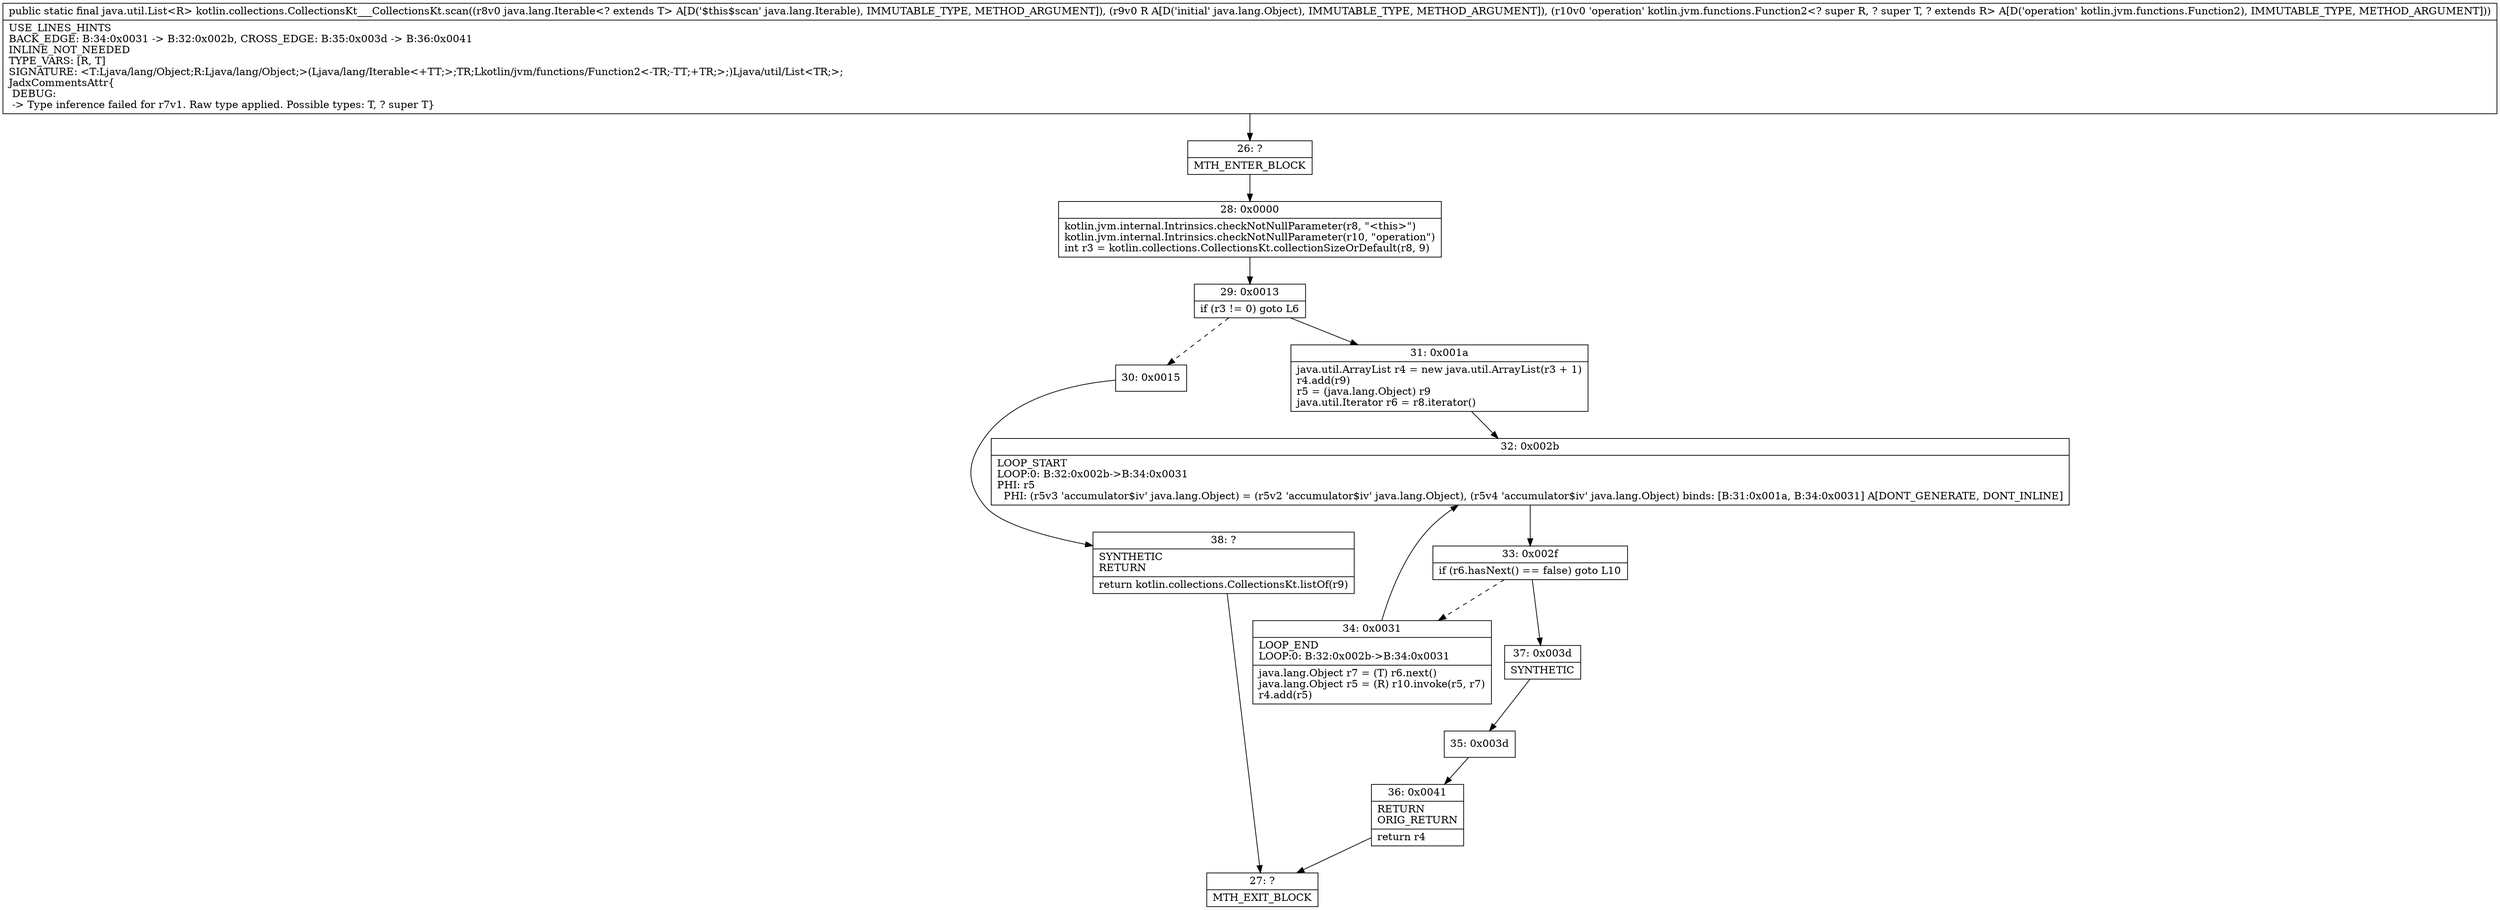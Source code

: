 digraph "CFG forkotlin.collections.CollectionsKt___CollectionsKt.scan(Ljava\/lang\/Iterable;Ljava\/lang\/Object;Lkotlin\/jvm\/functions\/Function2;)Ljava\/util\/List;" {
Node_26 [shape=record,label="{26\:\ ?|MTH_ENTER_BLOCK\l}"];
Node_28 [shape=record,label="{28\:\ 0x0000|kotlin.jvm.internal.Intrinsics.checkNotNullParameter(r8, \"\<this\>\")\lkotlin.jvm.internal.Intrinsics.checkNotNullParameter(r10, \"operation\")\lint r3 = kotlin.collections.CollectionsKt.collectionSizeOrDefault(r8, 9)\l}"];
Node_29 [shape=record,label="{29\:\ 0x0013|if (r3 != 0) goto L6\l}"];
Node_30 [shape=record,label="{30\:\ 0x0015}"];
Node_38 [shape=record,label="{38\:\ ?|SYNTHETIC\lRETURN\l|return kotlin.collections.CollectionsKt.listOf(r9)\l}"];
Node_27 [shape=record,label="{27\:\ ?|MTH_EXIT_BLOCK\l}"];
Node_31 [shape=record,label="{31\:\ 0x001a|java.util.ArrayList r4 = new java.util.ArrayList(r3 + 1)\lr4.add(r9)\lr5 = (java.lang.Object) r9\ljava.util.Iterator r6 = r8.iterator()\l}"];
Node_32 [shape=record,label="{32\:\ 0x002b|LOOP_START\lLOOP:0: B:32:0x002b\-\>B:34:0x0031\lPHI: r5 \l  PHI: (r5v3 'accumulator$iv' java.lang.Object) = (r5v2 'accumulator$iv' java.lang.Object), (r5v4 'accumulator$iv' java.lang.Object) binds: [B:31:0x001a, B:34:0x0031] A[DONT_GENERATE, DONT_INLINE]\l}"];
Node_33 [shape=record,label="{33\:\ 0x002f|if (r6.hasNext() == false) goto L10\l}"];
Node_34 [shape=record,label="{34\:\ 0x0031|LOOP_END\lLOOP:0: B:32:0x002b\-\>B:34:0x0031\l|java.lang.Object r7 = (T) r6.next()\ljava.lang.Object r5 = (R) r10.invoke(r5, r7)\lr4.add(r5)\l}"];
Node_37 [shape=record,label="{37\:\ 0x003d|SYNTHETIC\l}"];
Node_35 [shape=record,label="{35\:\ 0x003d}"];
Node_36 [shape=record,label="{36\:\ 0x0041|RETURN\lORIG_RETURN\l|return r4\l}"];
MethodNode[shape=record,label="{public static final java.util.List\<R\> kotlin.collections.CollectionsKt___CollectionsKt.scan((r8v0 java.lang.Iterable\<? extends T\> A[D('$this$scan' java.lang.Iterable), IMMUTABLE_TYPE, METHOD_ARGUMENT]), (r9v0 R A[D('initial' java.lang.Object), IMMUTABLE_TYPE, METHOD_ARGUMENT]), (r10v0 'operation' kotlin.jvm.functions.Function2\<? super R, ? super T, ? extends R\> A[D('operation' kotlin.jvm.functions.Function2), IMMUTABLE_TYPE, METHOD_ARGUMENT]))  | USE_LINES_HINTS\lBACK_EDGE: B:34:0x0031 \-\> B:32:0x002b, CROSS_EDGE: B:35:0x003d \-\> B:36:0x0041\lINLINE_NOT_NEEDED\lTYPE_VARS: [R, T]\lSIGNATURE: \<T:Ljava\/lang\/Object;R:Ljava\/lang\/Object;\>(Ljava\/lang\/Iterable\<+TT;\>;TR;Lkotlin\/jvm\/functions\/Function2\<\-TR;\-TT;+TR;\>;)Ljava\/util\/List\<TR;\>;\lJadxCommentsAttr\{\l DEBUG: \l \-\> Type inference failed for r7v1. Raw type applied. Possible types: T, ? super T\}\l}"];
MethodNode -> Node_26;Node_26 -> Node_28;
Node_28 -> Node_29;
Node_29 -> Node_30[style=dashed];
Node_29 -> Node_31;
Node_30 -> Node_38;
Node_38 -> Node_27;
Node_31 -> Node_32;
Node_32 -> Node_33;
Node_33 -> Node_34[style=dashed];
Node_33 -> Node_37;
Node_34 -> Node_32;
Node_37 -> Node_35;
Node_35 -> Node_36;
Node_36 -> Node_27;
}


